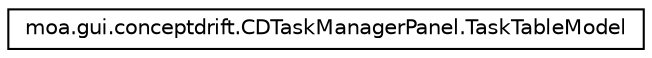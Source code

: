 digraph G
{
  edge [fontname="Helvetica",fontsize="10",labelfontname="Helvetica",labelfontsize="10"];
  node [fontname="Helvetica",fontsize="10",shape=record];
  rankdir=LR;
  Node1 [label="moa.gui.conceptdrift.CDTaskManagerPanel.TaskTableModel",height=0.2,width=0.4,color="black", fillcolor="white", style="filled",URL="$classmoa_1_1gui_1_1conceptdrift_1_1CDTaskManagerPanel_1_1TaskTableModel.html"];
}
